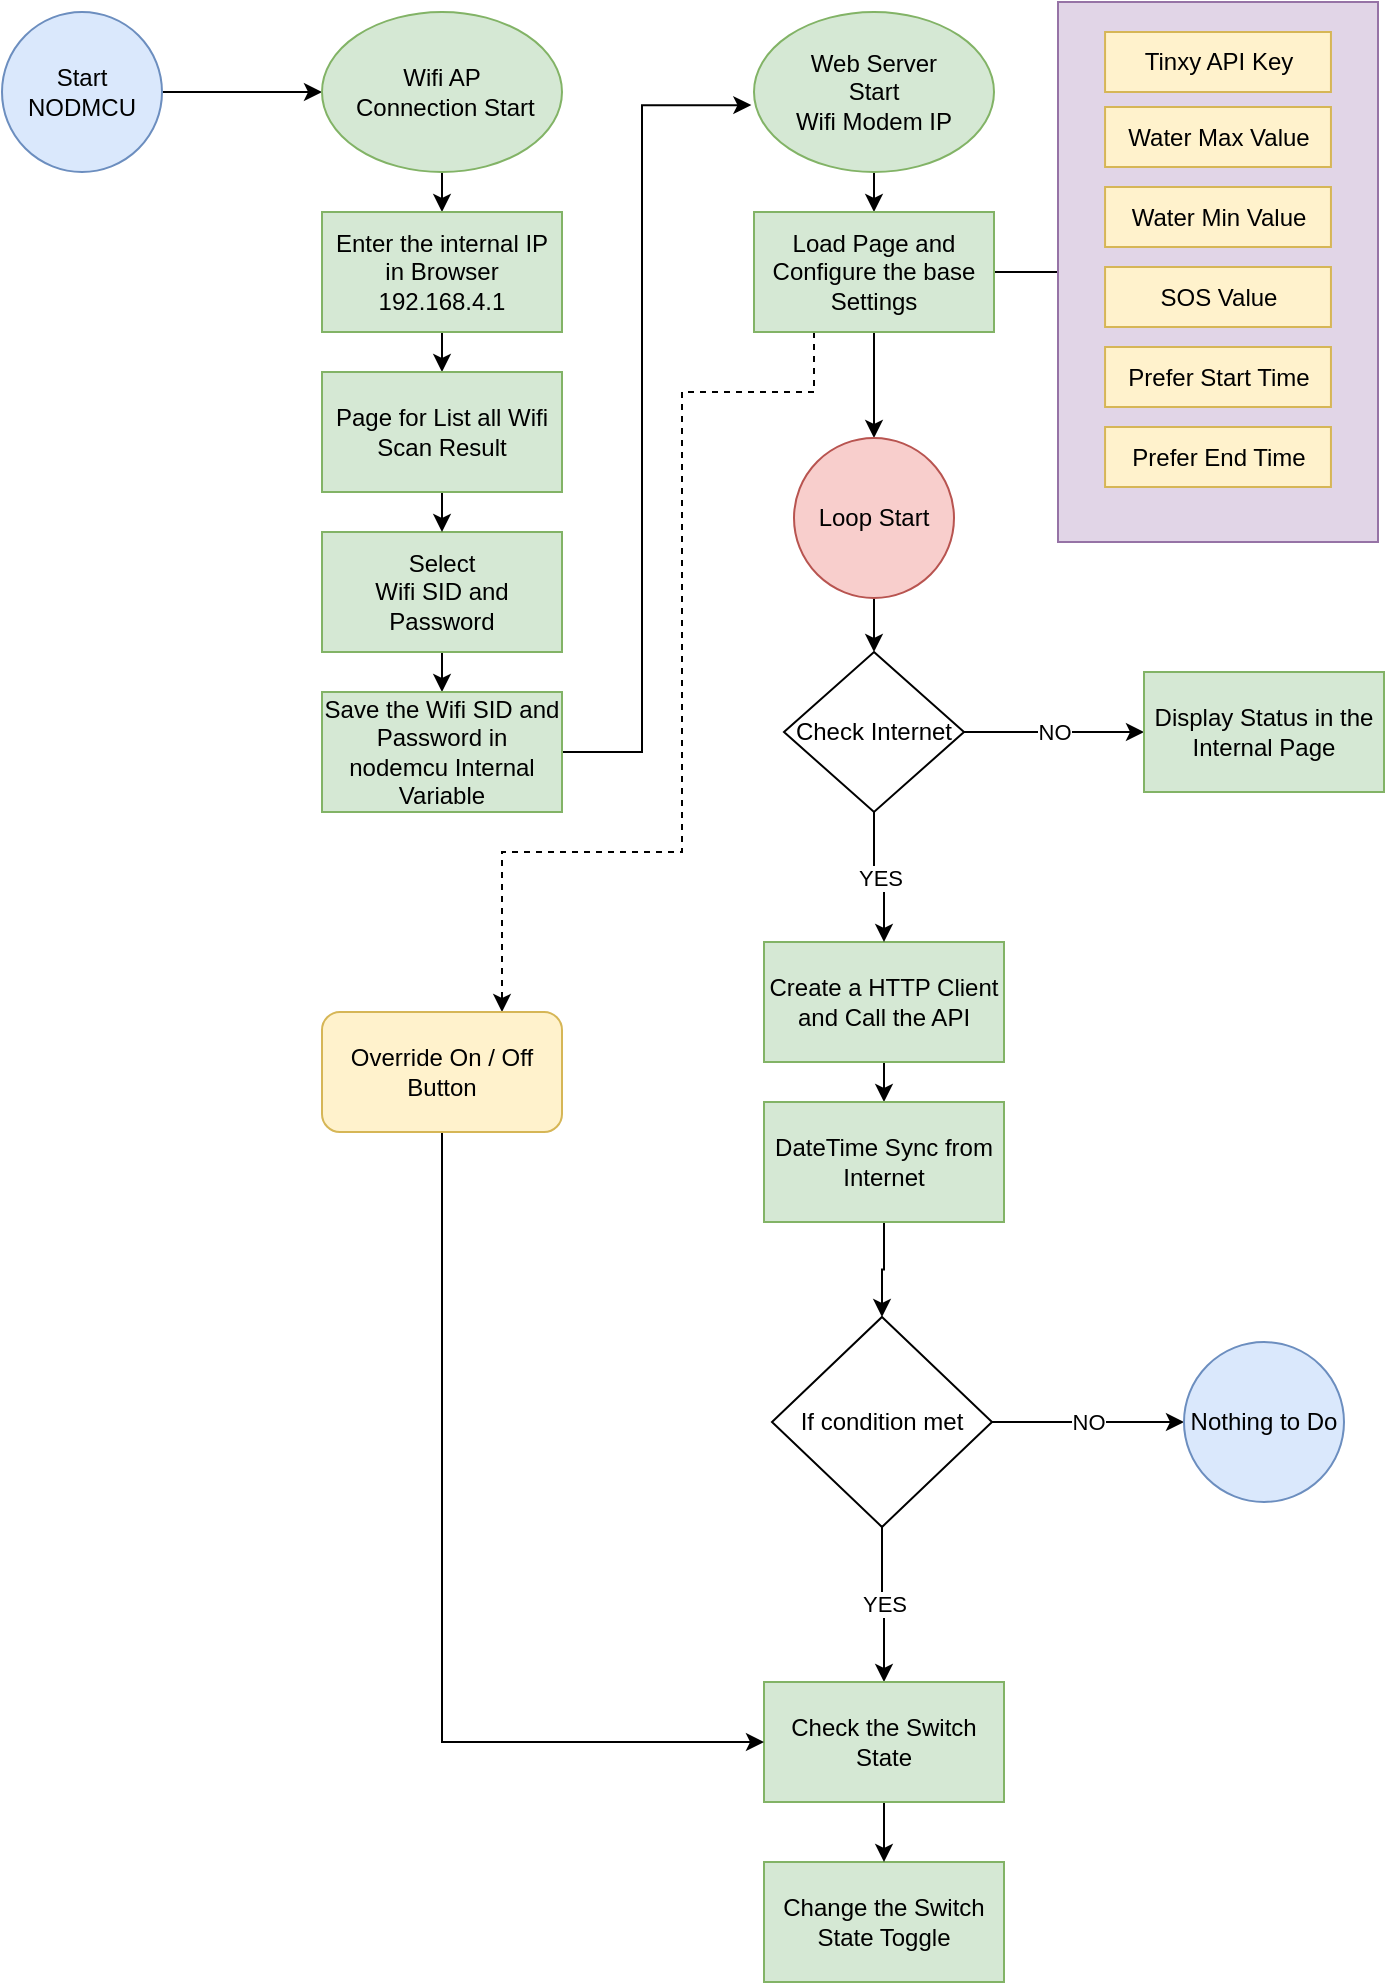<mxfile version="21.0.2" type="github">
  <diagram id="C5RBs43oDa-KdzZeNtuy" name="Page-1">
    <mxGraphModel dx="838" dy="453" grid="1" gridSize="10" guides="1" tooltips="1" connect="1" arrows="1" fold="1" page="1" pageScale="1" pageWidth="827" pageHeight="1169" math="0" shadow="0">
      <root>
        <mxCell id="WIyWlLk6GJQsqaUBKTNV-0" />
        <mxCell id="WIyWlLk6GJQsqaUBKTNV-1" parent="WIyWlLk6GJQsqaUBKTNV-0" />
        <mxCell id="Qw1t_qEsXEBMv8ivdbiU-63" value="" style="edgeStyle=orthogonalEdgeStyle;rounded=0;orthogonalLoop=1;jettySize=auto;html=1;" edge="1" parent="WIyWlLk6GJQsqaUBKTNV-1" source="Qw1t_qEsXEBMv8ivdbiU-1" target="Qw1t_qEsXEBMv8ivdbiU-6">
          <mxGeometry relative="1" as="geometry" />
        </mxCell>
        <mxCell id="Qw1t_qEsXEBMv8ivdbiU-1" value="Start NODMCU" style="ellipse;whiteSpace=wrap;html=1;aspect=fixed;fillColor=#dae8fc;strokeColor=#6c8ebf;" vertex="1" parent="WIyWlLk6GJQsqaUBKTNV-1">
          <mxGeometry x="70" y="250" width="80" height="80" as="geometry" />
        </mxCell>
        <mxCell id="Qw1t_qEsXEBMv8ivdbiU-38" style="edgeStyle=orthogonalEdgeStyle;rounded=0;orthogonalLoop=1;jettySize=auto;html=1;exitX=0.5;exitY=1;exitDx=0;exitDy=0;entryX=0.5;entryY=0;entryDx=0;entryDy=0;" edge="1" parent="WIyWlLk6GJQsqaUBKTNV-1" source="Qw1t_qEsXEBMv8ivdbiU-4" target="Qw1t_qEsXEBMv8ivdbiU-7">
          <mxGeometry relative="1" as="geometry" />
        </mxCell>
        <mxCell id="Qw1t_qEsXEBMv8ivdbiU-4" value="Select &lt;br&gt;Wifi SID and Password" style="rounded=0;whiteSpace=wrap;html=1;fillColor=#d5e8d4;strokeColor=#82b366;" vertex="1" parent="WIyWlLk6GJQsqaUBKTNV-1">
          <mxGeometry x="230" y="510" width="120" height="60" as="geometry" />
        </mxCell>
        <mxCell id="Qw1t_qEsXEBMv8ivdbiU-35" style="edgeStyle=orthogonalEdgeStyle;rounded=0;orthogonalLoop=1;jettySize=auto;html=1;exitX=0.5;exitY=1;exitDx=0;exitDy=0;entryX=0.5;entryY=0;entryDx=0;entryDy=0;" edge="1" parent="WIyWlLk6GJQsqaUBKTNV-1" source="Qw1t_qEsXEBMv8ivdbiU-6" target="Qw1t_qEsXEBMv8ivdbiU-10">
          <mxGeometry relative="1" as="geometry" />
        </mxCell>
        <mxCell id="Qw1t_qEsXEBMv8ivdbiU-6" value="Wifi AP&lt;br&gt;&amp;nbsp;Connection Start&lt;br style=&quot;border-color: var(--border-color);&quot;&gt;" style="ellipse;whiteSpace=wrap;html=1;fillColor=#d5e8d4;strokeColor=#82b366;" vertex="1" parent="WIyWlLk6GJQsqaUBKTNV-1">
          <mxGeometry x="230" y="250" width="120" height="80" as="geometry" />
        </mxCell>
        <mxCell id="Qw1t_qEsXEBMv8ivdbiU-64" value="" style="edgeStyle=orthogonalEdgeStyle;rounded=0;orthogonalLoop=1;jettySize=auto;html=1;entryX=-0.011;entryY=0.582;entryDx=0;entryDy=0;entryPerimeter=0;" edge="1" parent="WIyWlLk6GJQsqaUBKTNV-1" source="Qw1t_qEsXEBMv8ivdbiU-7" target="Qw1t_qEsXEBMv8ivdbiU-9">
          <mxGeometry relative="1" as="geometry">
            <Array as="points">
              <mxPoint x="390" y="620" />
              <mxPoint x="390" y="297" />
            </Array>
          </mxGeometry>
        </mxCell>
        <mxCell id="Qw1t_qEsXEBMv8ivdbiU-7" value="Save the Wifi SID and Password in nodemcu Internal Variable" style="rounded=0;whiteSpace=wrap;html=1;fillColor=#d5e8d4;strokeColor=#82b366;" vertex="1" parent="WIyWlLk6GJQsqaUBKTNV-1">
          <mxGeometry x="230" y="590" width="120" height="60" as="geometry" />
        </mxCell>
        <mxCell id="Qw1t_qEsXEBMv8ivdbiU-39" style="edgeStyle=orthogonalEdgeStyle;rounded=0;orthogonalLoop=1;jettySize=auto;html=1;exitX=0.5;exitY=1;exitDx=0;exitDy=0;entryX=0.5;entryY=0;entryDx=0;entryDy=0;" edge="1" parent="WIyWlLk6GJQsqaUBKTNV-1" source="Qw1t_qEsXEBMv8ivdbiU-9" target="Qw1t_qEsXEBMv8ivdbiU-13">
          <mxGeometry relative="1" as="geometry" />
        </mxCell>
        <mxCell id="Qw1t_qEsXEBMv8ivdbiU-9" value="Web Server&lt;br&gt;Start&lt;br&gt;Wifi Modem IP" style="ellipse;whiteSpace=wrap;html=1;fillColor=#d5e8d4;strokeColor=#82b366;" vertex="1" parent="WIyWlLk6GJQsqaUBKTNV-1">
          <mxGeometry x="446" y="250" width="120" height="80" as="geometry" />
        </mxCell>
        <mxCell id="Qw1t_qEsXEBMv8ivdbiU-36" style="edgeStyle=orthogonalEdgeStyle;rounded=0;orthogonalLoop=1;jettySize=auto;html=1;exitX=0.5;exitY=1;exitDx=0;exitDy=0;entryX=0.5;entryY=0;entryDx=0;entryDy=0;" edge="1" parent="WIyWlLk6GJQsqaUBKTNV-1" source="Qw1t_qEsXEBMv8ivdbiU-10" target="Qw1t_qEsXEBMv8ivdbiU-11">
          <mxGeometry relative="1" as="geometry" />
        </mxCell>
        <mxCell id="Qw1t_qEsXEBMv8ivdbiU-10" value="Enter the internal IP in Browser&lt;br&gt;192.168.4.1" style="rounded=0;whiteSpace=wrap;html=1;fillColor=#d5e8d4;strokeColor=#82b366;" vertex="1" parent="WIyWlLk6GJQsqaUBKTNV-1">
          <mxGeometry x="230" y="350" width="120" height="60" as="geometry" />
        </mxCell>
        <mxCell id="Qw1t_qEsXEBMv8ivdbiU-37" style="edgeStyle=orthogonalEdgeStyle;rounded=0;orthogonalLoop=1;jettySize=auto;html=1;exitX=0.5;exitY=1;exitDx=0;exitDy=0;entryX=0.5;entryY=0;entryDx=0;entryDy=0;" edge="1" parent="WIyWlLk6GJQsqaUBKTNV-1" source="Qw1t_qEsXEBMv8ivdbiU-11" target="Qw1t_qEsXEBMv8ivdbiU-4">
          <mxGeometry relative="1" as="geometry" />
        </mxCell>
        <mxCell id="Qw1t_qEsXEBMv8ivdbiU-11" value="Page for List all Wifi Scan Result" style="rounded=0;whiteSpace=wrap;html=1;fillColor=#d5e8d4;strokeColor=#82b366;" vertex="1" parent="WIyWlLk6GJQsqaUBKTNV-1">
          <mxGeometry x="230" y="430" width="120" height="60" as="geometry" />
        </mxCell>
        <mxCell id="Qw1t_qEsXEBMv8ivdbiU-24" style="edgeStyle=orthogonalEdgeStyle;rounded=0;orthogonalLoop=1;jettySize=auto;html=1;exitX=1;exitY=0.5;exitDx=0;exitDy=0;entryX=0;entryY=0.5;entryDx=0;entryDy=0;" edge="1" parent="WIyWlLk6GJQsqaUBKTNV-1" source="Qw1t_qEsXEBMv8ivdbiU-13">
          <mxGeometry relative="1" as="geometry">
            <mxPoint x="626" y="380.0" as="targetPoint" />
          </mxGeometry>
        </mxCell>
        <mxCell id="Qw1t_qEsXEBMv8ivdbiU-34" style="edgeStyle=orthogonalEdgeStyle;rounded=0;orthogonalLoop=1;jettySize=auto;html=1;exitX=0.5;exitY=1;exitDx=0;exitDy=0;" edge="1" parent="WIyWlLk6GJQsqaUBKTNV-1" source="Qw1t_qEsXEBMv8ivdbiU-13" target="Qw1t_qEsXEBMv8ivdbiU-27">
          <mxGeometry relative="1" as="geometry" />
        </mxCell>
        <mxCell id="Qw1t_qEsXEBMv8ivdbiU-58" style="edgeStyle=orthogonalEdgeStyle;rounded=0;orthogonalLoop=1;jettySize=auto;html=1;exitX=0.25;exitY=1;exitDx=0;exitDy=0;entryX=0.75;entryY=0;entryDx=0;entryDy=0;dashed=1;" edge="1" parent="WIyWlLk6GJQsqaUBKTNV-1" source="Qw1t_qEsXEBMv8ivdbiU-13" target="Qw1t_qEsXEBMv8ivdbiU-55">
          <mxGeometry relative="1" as="geometry">
            <Array as="points">
              <mxPoint x="476" y="440" />
              <mxPoint x="410" y="440" />
              <mxPoint x="410" y="670" />
              <mxPoint x="320" y="670" />
            </Array>
          </mxGeometry>
        </mxCell>
        <mxCell id="Qw1t_qEsXEBMv8ivdbiU-13" value="Load Page and Configure the base Settings" style="rounded=0;whiteSpace=wrap;html=1;fillColor=#d5e8d4;strokeColor=#82b366;" vertex="1" parent="WIyWlLk6GJQsqaUBKTNV-1">
          <mxGeometry x="446" y="350" width="120" height="60" as="geometry" />
        </mxCell>
        <mxCell id="Qw1t_qEsXEBMv8ivdbiU-30" value="NO" style="edgeStyle=orthogonalEdgeStyle;rounded=0;orthogonalLoop=1;jettySize=auto;html=1;exitX=1;exitY=0.5;exitDx=0;exitDy=0;entryX=0;entryY=0.5;entryDx=0;entryDy=0;" edge="1" parent="WIyWlLk6GJQsqaUBKTNV-1" source="Qw1t_qEsXEBMv8ivdbiU-26" target="Qw1t_qEsXEBMv8ivdbiU-29">
          <mxGeometry relative="1" as="geometry" />
        </mxCell>
        <mxCell id="Qw1t_qEsXEBMv8ivdbiU-32" value="YES" style="edgeStyle=orthogonalEdgeStyle;rounded=0;orthogonalLoop=1;jettySize=auto;html=1;exitX=0.5;exitY=1;exitDx=0;exitDy=0;entryX=0.5;entryY=0;entryDx=0;entryDy=0;" edge="1" parent="WIyWlLk6GJQsqaUBKTNV-1" source="Qw1t_qEsXEBMv8ivdbiU-26" target="Qw1t_qEsXEBMv8ivdbiU-40">
          <mxGeometry relative="1" as="geometry">
            <mxPoint x="511" y="1075" as="targetPoint" />
          </mxGeometry>
        </mxCell>
        <mxCell id="Qw1t_qEsXEBMv8ivdbiU-26" value="If condition met" style="rhombus;whiteSpace=wrap;html=1;" vertex="1" parent="WIyWlLk6GJQsqaUBKTNV-1">
          <mxGeometry x="455" y="902.5" width="110" height="105" as="geometry" />
        </mxCell>
        <mxCell id="Qw1t_qEsXEBMv8ivdbiU-45" style="edgeStyle=orthogonalEdgeStyle;rounded=0;orthogonalLoop=1;jettySize=auto;html=1;exitX=0.5;exitY=1;exitDx=0;exitDy=0;" edge="1" parent="WIyWlLk6GJQsqaUBKTNV-1" source="Qw1t_qEsXEBMv8ivdbiU-27" target="Qw1t_qEsXEBMv8ivdbiU-49">
          <mxGeometry relative="1" as="geometry">
            <mxPoint x="506" y="590" as="targetPoint" />
          </mxGeometry>
        </mxCell>
        <mxCell id="Qw1t_qEsXEBMv8ivdbiU-27" value="Loop Start" style="ellipse;whiteSpace=wrap;html=1;aspect=fixed;fillColor=#f8cecc;strokeColor=#b85450;" vertex="1" parent="WIyWlLk6GJQsqaUBKTNV-1">
          <mxGeometry x="466" y="463" width="80" height="80" as="geometry" />
        </mxCell>
        <mxCell id="Qw1t_qEsXEBMv8ivdbiU-29" value="Nothing to Do" style="ellipse;whiteSpace=wrap;html=1;aspect=fixed;fillColor=#dae8fc;strokeColor=#6c8ebf;" vertex="1" parent="WIyWlLk6GJQsqaUBKTNV-1">
          <mxGeometry x="661" y="915" width="80" height="80" as="geometry" />
        </mxCell>
        <mxCell id="Qw1t_qEsXEBMv8ivdbiU-33" value="Change the Switch State Toggle" style="rounded=0;whiteSpace=wrap;html=1;fillColor=#d5e8d4;strokeColor=#82b366;" vertex="1" parent="WIyWlLk6GJQsqaUBKTNV-1">
          <mxGeometry x="451" y="1175" width="120" height="60" as="geometry" />
        </mxCell>
        <mxCell id="Qw1t_qEsXEBMv8ivdbiU-48" value="" style="edgeStyle=orthogonalEdgeStyle;rounded=0;orthogonalLoop=1;jettySize=auto;html=1;" edge="1" parent="WIyWlLk6GJQsqaUBKTNV-1" source="Qw1t_qEsXEBMv8ivdbiU-40" target="Qw1t_qEsXEBMv8ivdbiU-33">
          <mxGeometry relative="1" as="geometry" />
        </mxCell>
        <mxCell id="Qw1t_qEsXEBMv8ivdbiU-40" value="Check the Switch State" style="rounded=0;whiteSpace=wrap;html=1;fillColor=#d5e8d4;strokeColor=#82b366;" vertex="1" parent="WIyWlLk6GJQsqaUBKTNV-1">
          <mxGeometry x="451" y="1085" width="120" height="60" as="geometry" />
        </mxCell>
        <mxCell id="Qw1t_qEsXEBMv8ivdbiU-44" style="edgeStyle=orthogonalEdgeStyle;rounded=0;orthogonalLoop=1;jettySize=auto;html=1;exitX=0.5;exitY=1;exitDx=0;exitDy=0;entryX=0.5;entryY=0;entryDx=0;entryDy=0;" edge="1" parent="WIyWlLk6GJQsqaUBKTNV-1" source="Qw1t_qEsXEBMv8ivdbiU-41" target="Qw1t_qEsXEBMv8ivdbiU-42">
          <mxGeometry relative="1" as="geometry" />
        </mxCell>
        <mxCell id="Qw1t_qEsXEBMv8ivdbiU-41" value="Create a HTTP Client and Call the API" style="rounded=0;whiteSpace=wrap;html=1;fillColor=#d5e8d4;strokeColor=#82b366;" vertex="1" parent="WIyWlLk6GJQsqaUBKTNV-1">
          <mxGeometry x="451" y="715" width="120" height="60" as="geometry" />
        </mxCell>
        <mxCell id="Qw1t_qEsXEBMv8ivdbiU-43" style="edgeStyle=orthogonalEdgeStyle;rounded=0;orthogonalLoop=1;jettySize=auto;html=1;exitX=0.5;exitY=1;exitDx=0;exitDy=0;entryX=0.5;entryY=0;entryDx=0;entryDy=0;" edge="1" parent="WIyWlLk6GJQsqaUBKTNV-1" source="Qw1t_qEsXEBMv8ivdbiU-42" target="Qw1t_qEsXEBMv8ivdbiU-26">
          <mxGeometry relative="1" as="geometry" />
        </mxCell>
        <mxCell id="Qw1t_qEsXEBMv8ivdbiU-42" value="DateTime Sync from Internet" style="rounded=0;whiteSpace=wrap;html=1;fillColor=#d5e8d4;strokeColor=#82b366;" vertex="1" parent="WIyWlLk6GJQsqaUBKTNV-1">
          <mxGeometry x="451" y="795" width="120" height="60" as="geometry" />
        </mxCell>
        <mxCell id="Qw1t_qEsXEBMv8ivdbiU-54" value="NO" style="edgeStyle=orthogonalEdgeStyle;rounded=0;orthogonalLoop=1;jettySize=auto;html=1;" edge="1" parent="WIyWlLk6GJQsqaUBKTNV-1" source="Qw1t_qEsXEBMv8ivdbiU-49" target="Qw1t_qEsXEBMv8ivdbiU-53">
          <mxGeometry relative="1" as="geometry" />
        </mxCell>
        <mxCell id="Qw1t_qEsXEBMv8ivdbiU-60" value="YES" style="edgeStyle=orthogonalEdgeStyle;rounded=0;orthogonalLoop=1;jettySize=auto;html=1;" edge="1" parent="WIyWlLk6GJQsqaUBKTNV-1" source="Qw1t_qEsXEBMv8ivdbiU-49" target="Qw1t_qEsXEBMv8ivdbiU-41">
          <mxGeometry relative="1" as="geometry" />
        </mxCell>
        <mxCell id="Qw1t_qEsXEBMv8ivdbiU-49" value="Check Internet" style="rhombus;whiteSpace=wrap;html=1;" vertex="1" parent="WIyWlLk6GJQsqaUBKTNV-1">
          <mxGeometry x="461" y="570" width="90" height="80" as="geometry" />
        </mxCell>
        <mxCell id="Qw1t_qEsXEBMv8ivdbiU-53" value="Display Status in the Internal Page" style="rounded=0;whiteSpace=wrap;html=1;fillColor=#d5e8d4;strokeColor=#82b366;" vertex="1" parent="WIyWlLk6GJQsqaUBKTNV-1">
          <mxGeometry x="641" y="580" width="120" height="60" as="geometry" />
        </mxCell>
        <mxCell id="Qw1t_qEsXEBMv8ivdbiU-59" style="edgeStyle=orthogonalEdgeStyle;rounded=0;orthogonalLoop=1;jettySize=auto;html=1;exitX=0.5;exitY=1;exitDx=0;exitDy=0;entryX=0;entryY=0.5;entryDx=0;entryDy=0;" edge="1" parent="WIyWlLk6GJQsqaUBKTNV-1" source="Qw1t_qEsXEBMv8ivdbiU-55" target="Qw1t_qEsXEBMv8ivdbiU-40">
          <mxGeometry relative="1" as="geometry" />
        </mxCell>
        <mxCell id="Qw1t_qEsXEBMv8ivdbiU-55" value="Override On / Off Button" style="rounded=1;whiteSpace=wrap;html=1;fillColor=#fff2cc;strokeColor=#d6b656;" vertex="1" parent="WIyWlLk6GJQsqaUBKTNV-1">
          <mxGeometry x="230" y="750" width="120" height="60" as="geometry" />
        </mxCell>
        <mxCell id="Qw1t_qEsXEBMv8ivdbiU-61" value="" style="group" vertex="1" connectable="0" parent="WIyWlLk6GJQsqaUBKTNV-1">
          <mxGeometry x="598" y="245" width="160" height="270" as="geometry" />
        </mxCell>
        <mxCell id="Qw1t_qEsXEBMv8ivdbiU-20" value="" style="rounded=0;whiteSpace=wrap;html=1;fillColor=#e1d5e7;strokeColor=#9673a6;movable=1;resizable=1;rotatable=1;deletable=1;editable=1;locked=0;connectable=1;" vertex="1" parent="Qw1t_qEsXEBMv8ivdbiU-61">
          <mxGeometry width="160" height="270" as="geometry" />
        </mxCell>
        <mxCell id="Qw1t_qEsXEBMv8ivdbiU-14" value="Tinxy API Key" style="rounded=0;whiteSpace=wrap;html=1;fillColor=#fff2cc;strokeColor=#d6b656;" vertex="1" parent="Qw1t_qEsXEBMv8ivdbiU-61">
          <mxGeometry x="23.529" y="15" width="112.941" height="30" as="geometry" />
        </mxCell>
        <mxCell id="Qw1t_qEsXEBMv8ivdbiU-15" value="Water Max Value" style="rounded=0;whiteSpace=wrap;html=1;fillColor=#fff2cc;strokeColor=#d6b656;" vertex="1" parent="Qw1t_qEsXEBMv8ivdbiU-61">
          <mxGeometry x="23.529" y="52.5" width="112.941" height="30" as="geometry" />
        </mxCell>
        <mxCell id="Qw1t_qEsXEBMv8ivdbiU-16" value="Water Min Value" style="rounded=0;whiteSpace=wrap;html=1;fillColor=#fff2cc;strokeColor=#d6b656;" vertex="1" parent="Qw1t_qEsXEBMv8ivdbiU-61">
          <mxGeometry x="23.529" y="92.5" width="112.941" height="30" as="geometry" />
        </mxCell>
        <mxCell id="Qw1t_qEsXEBMv8ivdbiU-17" value="SOS Value" style="rounded=0;whiteSpace=wrap;html=1;fillColor=#fff2cc;strokeColor=#d6b656;" vertex="1" parent="Qw1t_qEsXEBMv8ivdbiU-61">
          <mxGeometry x="23.529" y="132.5" width="112.941" height="30" as="geometry" />
        </mxCell>
        <mxCell id="Qw1t_qEsXEBMv8ivdbiU-18" value="Prefer Start Time" style="rounded=0;whiteSpace=wrap;html=1;fillColor=#fff2cc;strokeColor=#d6b656;" vertex="1" parent="Qw1t_qEsXEBMv8ivdbiU-61">
          <mxGeometry x="23.529" y="172.5" width="112.941" height="30" as="geometry" />
        </mxCell>
        <mxCell id="Qw1t_qEsXEBMv8ivdbiU-19" value="Prefer End Time" style="rounded=0;whiteSpace=wrap;html=1;fillColor=#fff2cc;strokeColor=#d6b656;" vertex="1" parent="Qw1t_qEsXEBMv8ivdbiU-61">
          <mxGeometry x="23.529" y="212.5" width="112.941" height="30" as="geometry" />
        </mxCell>
      </root>
    </mxGraphModel>
  </diagram>
</mxfile>
